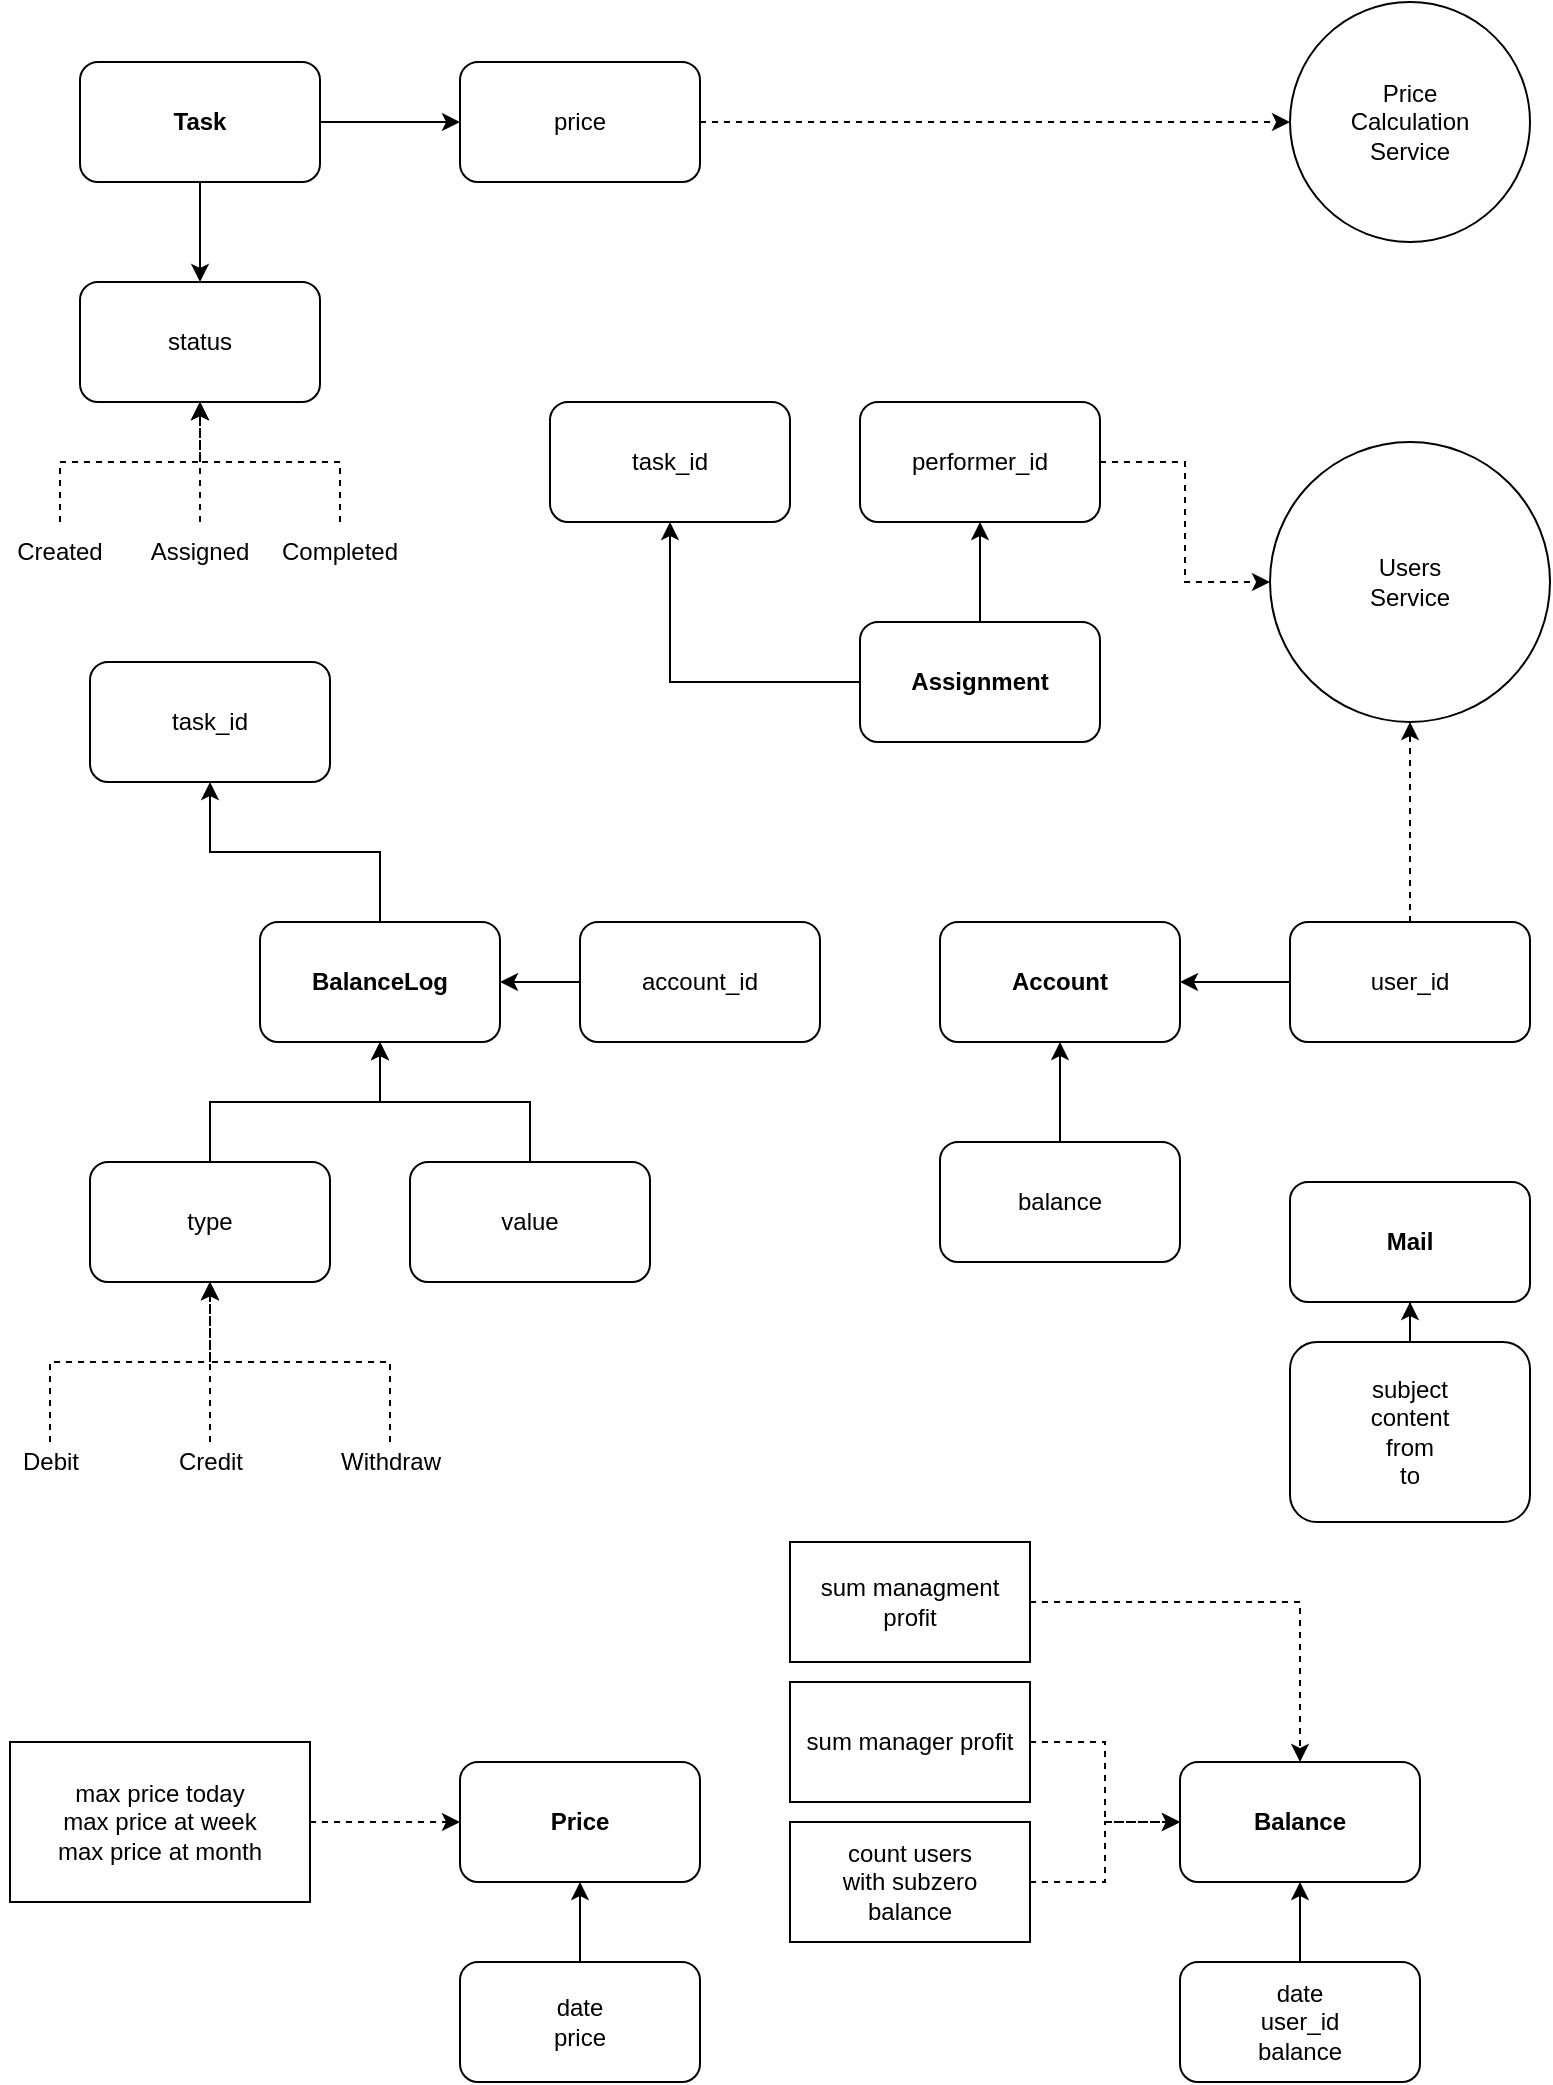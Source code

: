 <mxfile version="18.0.0" type="github">
  <diagram id="R2lEEEUBdFMjLlhIrx00" name="Page-1">
    <mxGraphModel dx="619" dy="1057" grid="1" gridSize="10" guides="1" tooltips="1" connect="1" arrows="1" fold="1" page="1" pageScale="1" pageWidth="850" pageHeight="1100" math="0" shadow="0" extFonts="Permanent Marker^https://fonts.googleapis.com/css?family=Permanent+Marker">
      <root>
        <mxCell id="0" />
        <mxCell id="1" parent="0" />
        <mxCell id="7aJthYfvoSi7rJQnL4Is-11" style="edgeStyle=orthogonalEdgeStyle;rounded=0;orthogonalLoop=1;jettySize=auto;html=1;" edge="1" parent="1" source="7aJthYfvoSi7rJQnL4Is-1" target="7aJthYfvoSi7rJQnL4Is-2">
          <mxGeometry relative="1" as="geometry" />
        </mxCell>
        <mxCell id="7aJthYfvoSi7rJQnL4Is-12" style="edgeStyle=orthogonalEdgeStyle;rounded=0;orthogonalLoop=1;jettySize=auto;html=1;" edge="1" parent="1" source="7aJthYfvoSi7rJQnL4Is-1" target="7aJthYfvoSi7rJQnL4Is-8">
          <mxGeometry relative="1" as="geometry" />
        </mxCell>
        <mxCell id="7aJthYfvoSi7rJQnL4Is-1" value="&lt;b&gt;Task&lt;/b&gt;" style="rounded=1;whiteSpace=wrap;html=1;" vertex="1" parent="1">
          <mxGeometry x="70" y="70" width="120" height="60" as="geometry" />
        </mxCell>
        <mxCell id="7aJthYfvoSi7rJQnL4Is-2" value="status" style="rounded=1;whiteSpace=wrap;html=1;" vertex="1" parent="1">
          <mxGeometry x="70" y="180" width="120" height="60" as="geometry" />
        </mxCell>
        <mxCell id="7aJthYfvoSi7rJQnL4Is-9" style="edgeStyle=orthogonalEdgeStyle;rounded=0;orthogonalLoop=1;jettySize=auto;html=1;entryX=0.5;entryY=1;entryDx=0;entryDy=0;" edge="1" parent="1" source="7aJthYfvoSi7rJQnL4Is-5" target="7aJthYfvoSi7rJQnL4Is-6">
          <mxGeometry relative="1" as="geometry" />
        </mxCell>
        <mxCell id="7aJthYfvoSi7rJQnL4Is-10" style="edgeStyle=orthogonalEdgeStyle;rounded=0;orthogonalLoop=1;jettySize=auto;html=1;" edge="1" parent="1" source="7aJthYfvoSi7rJQnL4Is-5" target="7aJthYfvoSi7rJQnL4Is-7">
          <mxGeometry relative="1" as="geometry" />
        </mxCell>
        <mxCell id="7aJthYfvoSi7rJQnL4Is-5" value="&lt;b&gt;Assignment&lt;/b&gt;" style="rounded=1;whiteSpace=wrap;html=1;" vertex="1" parent="1">
          <mxGeometry x="460" y="350" width="120" height="60" as="geometry" />
        </mxCell>
        <mxCell id="7aJthYfvoSi7rJQnL4Is-27" style="edgeStyle=orthogonalEdgeStyle;rounded=0;orthogonalLoop=1;jettySize=auto;html=1;dashed=1;" edge="1" parent="1" source="7aJthYfvoSi7rJQnL4Is-6" target="7aJthYfvoSi7rJQnL4Is-26">
          <mxGeometry relative="1" as="geometry" />
        </mxCell>
        <mxCell id="7aJthYfvoSi7rJQnL4Is-6" value="&lt;p&gt;&lt;/p&gt;&lt;p&gt;performer_id&lt;/p&gt;" style="rounded=1;whiteSpace=wrap;html=1;" vertex="1" parent="1">
          <mxGeometry x="460" y="240" width="120" height="60" as="geometry" />
        </mxCell>
        <mxCell id="7aJthYfvoSi7rJQnL4Is-7" value="task_id" style="rounded=1;whiteSpace=wrap;html=1;" vertex="1" parent="1">
          <mxGeometry x="305" y="240" width="120" height="60" as="geometry" />
        </mxCell>
        <mxCell id="7aJthYfvoSi7rJQnL4Is-15" style="edgeStyle=orthogonalEdgeStyle;rounded=0;orthogonalLoop=1;jettySize=auto;html=1;dashed=1;" edge="1" parent="1" source="7aJthYfvoSi7rJQnL4Is-8" target="7aJthYfvoSi7rJQnL4Is-13">
          <mxGeometry relative="1" as="geometry" />
        </mxCell>
        <mxCell id="7aJthYfvoSi7rJQnL4Is-8" value="price" style="rounded=1;whiteSpace=wrap;html=1;" vertex="1" parent="1">
          <mxGeometry x="260" y="70" width="120" height="60" as="geometry" />
        </mxCell>
        <mxCell id="7aJthYfvoSi7rJQnL4Is-13" value="&lt;div&gt;Price&lt;/div&gt;&lt;div&gt;Calculation&lt;/div&gt;&lt;div&gt;Service&lt;br&gt;&lt;/div&gt;" style="ellipse;whiteSpace=wrap;html=1;aspect=fixed;" vertex="1" parent="1">
          <mxGeometry x="675" y="40" width="120" height="120" as="geometry" />
        </mxCell>
        <mxCell id="7aJthYfvoSi7rJQnL4Is-20" style="edgeStyle=orthogonalEdgeStyle;rounded=0;orthogonalLoop=1;jettySize=auto;html=1;entryX=0.5;entryY=1;entryDx=0;entryDy=0;dashed=1;" edge="1" parent="1" source="7aJthYfvoSi7rJQnL4Is-17" target="7aJthYfvoSi7rJQnL4Is-2">
          <mxGeometry relative="1" as="geometry" />
        </mxCell>
        <mxCell id="7aJthYfvoSi7rJQnL4Is-17" value="Created" style="text;html=1;strokeColor=none;fillColor=none;align=center;verticalAlign=middle;whiteSpace=wrap;rounded=0;" vertex="1" parent="1">
          <mxGeometry x="30" y="300" width="60" height="30" as="geometry" />
        </mxCell>
        <mxCell id="7aJthYfvoSi7rJQnL4Is-21" style="edgeStyle=orthogonalEdgeStyle;rounded=0;orthogonalLoop=1;jettySize=auto;html=1;dashed=1;" edge="1" parent="1" source="7aJthYfvoSi7rJQnL4Is-18" target="7aJthYfvoSi7rJQnL4Is-2">
          <mxGeometry relative="1" as="geometry" />
        </mxCell>
        <mxCell id="7aJthYfvoSi7rJQnL4Is-18" value="Assigned" style="text;html=1;strokeColor=none;fillColor=none;align=center;verticalAlign=middle;whiteSpace=wrap;rounded=0;" vertex="1" parent="1">
          <mxGeometry x="100" y="300" width="60" height="30" as="geometry" />
        </mxCell>
        <mxCell id="7aJthYfvoSi7rJQnL4Is-22" style="edgeStyle=orthogonalEdgeStyle;rounded=0;orthogonalLoop=1;jettySize=auto;html=1;entryX=0.5;entryY=1;entryDx=0;entryDy=0;dashed=1;" edge="1" parent="1" source="7aJthYfvoSi7rJQnL4Is-19" target="7aJthYfvoSi7rJQnL4Is-2">
          <mxGeometry relative="1" as="geometry" />
        </mxCell>
        <mxCell id="7aJthYfvoSi7rJQnL4Is-19" value="Completed" style="text;html=1;strokeColor=none;fillColor=none;align=center;verticalAlign=middle;whiteSpace=wrap;rounded=0;" vertex="1" parent="1">
          <mxGeometry x="170" y="300" width="60" height="30" as="geometry" />
        </mxCell>
        <mxCell id="7aJthYfvoSi7rJQnL4Is-26" value="&lt;div&gt;Users&lt;/div&gt;&lt;div&gt;Service&lt;br&gt;&lt;/div&gt;" style="ellipse;whiteSpace=wrap;html=1;aspect=fixed;" vertex="1" parent="1">
          <mxGeometry x="665" y="260" width="140" height="140" as="geometry" />
        </mxCell>
        <mxCell id="7aJthYfvoSi7rJQnL4Is-37" value="" style="edgeStyle=orthogonalEdgeStyle;rounded=0;orthogonalLoop=1;jettySize=auto;html=1;" edge="1" parent="1" source="7aJthYfvoSi7rJQnL4Is-28" target="7aJthYfvoSi7rJQnL4Is-30">
          <mxGeometry relative="1" as="geometry" />
        </mxCell>
        <mxCell id="7aJthYfvoSi7rJQnL4Is-28" value="account_id" style="rounded=1;whiteSpace=wrap;html=1;" vertex="1" parent="1">
          <mxGeometry x="320" y="500" width="120" height="60" as="geometry" />
        </mxCell>
        <mxCell id="7aJthYfvoSi7rJQnL4Is-83" value="" style="edgeStyle=orthogonalEdgeStyle;rounded=0;orthogonalLoop=1;jettySize=auto;html=1;" edge="1" parent="1" source="7aJthYfvoSi7rJQnL4Is-30" target="7aJthYfvoSi7rJQnL4Is-82">
          <mxGeometry relative="1" as="geometry" />
        </mxCell>
        <mxCell id="7aJthYfvoSi7rJQnL4Is-30" value="BalanceLog" style="rounded=1;whiteSpace=wrap;html=1;fontStyle=1" vertex="1" parent="1">
          <mxGeometry x="160" y="500" width="120" height="60" as="geometry" />
        </mxCell>
        <mxCell id="7aJthYfvoSi7rJQnL4Is-38" value="" style="edgeStyle=orthogonalEdgeStyle;rounded=0;orthogonalLoop=1;jettySize=auto;html=1;" edge="1" parent="1" source="7aJthYfvoSi7rJQnL4Is-35" target="7aJthYfvoSi7rJQnL4Is-30">
          <mxGeometry relative="1" as="geometry" />
        </mxCell>
        <mxCell id="7aJthYfvoSi7rJQnL4Is-35" value="type" style="rounded=1;whiteSpace=wrap;html=1;" vertex="1" parent="1">
          <mxGeometry x="75" y="620" width="120" height="60" as="geometry" />
        </mxCell>
        <mxCell id="7aJthYfvoSi7rJQnL4Is-39" style="edgeStyle=orthogonalEdgeStyle;rounded=0;orthogonalLoop=1;jettySize=auto;html=1;" edge="1" parent="1" source="7aJthYfvoSi7rJQnL4Is-36" target="7aJthYfvoSi7rJQnL4Is-30">
          <mxGeometry relative="1" as="geometry" />
        </mxCell>
        <mxCell id="7aJthYfvoSi7rJQnL4Is-36" value="value" style="rounded=1;whiteSpace=wrap;html=1;" vertex="1" parent="1">
          <mxGeometry x="235" y="620" width="120" height="60" as="geometry" />
        </mxCell>
        <mxCell id="7aJthYfvoSi7rJQnL4Is-44" style="edgeStyle=orthogonalEdgeStyle;rounded=0;orthogonalLoop=1;jettySize=auto;html=1;entryX=0.5;entryY=1;entryDx=0;entryDy=0;dashed=1;" edge="1" parent="1" source="7aJthYfvoSi7rJQnL4Is-41" target="7aJthYfvoSi7rJQnL4Is-35">
          <mxGeometry relative="1" as="geometry" />
        </mxCell>
        <mxCell id="7aJthYfvoSi7rJQnL4Is-41" value="Debit" style="text;html=1;align=center;verticalAlign=middle;resizable=0;points=[];autosize=1;strokeColor=none;fillColor=none;" vertex="1" parent="1">
          <mxGeometry x="30" y="760" width="50" height="20" as="geometry" />
        </mxCell>
        <mxCell id="7aJthYfvoSi7rJQnL4Is-45" style="edgeStyle=orthogonalEdgeStyle;rounded=0;orthogonalLoop=1;jettySize=auto;html=1;dashed=1;" edge="1" parent="1" source="7aJthYfvoSi7rJQnL4Is-42" target="7aJthYfvoSi7rJQnL4Is-35">
          <mxGeometry relative="1" as="geometry" />
        </mxCell>
        <mxCell id="7aJthYfvoSi7rJQnL4Is-42" value="Credit" style="text;html=1;align=center;verticalAlign=middle;resizable=0;points=[];autosize=1;strokeColor=none;fillColor=none;" vertex="1" parent="1">
          <mxGeometry x="110" y="760" width="50" height="20" as="geometry" />
        </mxCell>
        <mxCell id="7aJthYfvoSi7rJQnL4Is-46" style="edgeStyle=orthogonalEdgeStyle;rounded=0;orthogonalLoop=1;jettySize=auto;html=1;dashed=1;" edge="1" parent="1" source="7aJthYfvoSi7rJQnL4Is-43" target="7aJthYfvoSi7rJQnL4Is-35">
          <mxGeometry relative="1" as="geometry" />
        </mxCell>
        <mxCell id="7aJthYfvoSi7rJQnL4Is-43" value="Withdraw" style="text;html=1;align=center;verticalAlign=middle;resizable=0;points=[];autosize=1;strokeColor=none;fillColor=none;" vertex="1" parent="1">
          <mxGeometry x="190" y="760" width="70" height="20" as="geometry" />
        </mxCell>
        <mxCell id="7aJthYfvoSi7rJQnL4Is-47" value="&lt;b&gt;Account&lt;/b&gt;" style="rounded=1;whiteSpace=wrap;html=1;" vertex="1" parent="1">
          <mxGeometry x="500" y="500" width="120" height="60" as="geometry" />
        </mxCell>
        <mxCell id="7aJthYfvoSi7rJQnL4Is-52" value="" style="edgeStyle=orthogonalEdgeStyle;rounded=0;orthogonalLoop=1;jettySize=auto;html=1;" edge="1" parent="1" source="7aJthYfvoSi7rJQnL4Is-48" target="7aJthYfvoSi7rJQnL4Is-47">
          <mxGeometry relative="1" as="geometry" />
        </mxCell>
        <mxCell id="7aJthYfvoSi7rJQnL4Is-54" style="edgeStyle=orthogonalEdgeStyle;rounded=0;orthogonalLoop=1;jettySize=auto;html=1;dashed=1;" edge="1" parent="1" source="7aJthYfvoSi7rJQnL4Is-48" target="7aJthYfvoSi7rJQnL4Is-26">
          <mxGeometry relative="1" as="geometry" />
        </mxCell>
        <mxCell id="7aJthYfvoSi7rJQnL4Is-48" value="user_id" style="rounded=1;whiteSpace=wrap;html=1;" vertex="1" parent="1">
          <mxGeometry x="675" y="500" width="120" height="60" as="geometry" />
        </mxCell>
        <mxCell id="7aJthYfvoSi7rJQnL4Is-51" value="" style="edgeStyle=orthogonalEdgeStyle;rounded=0;orthogonalLoop=1;jettySize=auto;html=1;" edge="1" parent="1" source="7aJthYfvoSi7rJQnL4Is-49" target="7aJthYfvoSi7rJQnL4Is-47">
          <mxGeometry relative="1" as="geometry" />
        </mxCell>
        <mxCell id="7aJthYfvoSi7rJQnL4Is-49" value="balance" style="whiteSpace=wrap;html=1;rounded=1;" vertex="1" parent="1">
          <mxGeometry x="500" y="610" width="120" height="60" as="geometry" />
        </mxCell>
        <mxCell id="7aJthYfvoSi7rJQnL4Is-66" style="edgeStyle=orthogonalEdgeStyle;rounded=0;orthogonalLoop=1;jettySize=auto;html=1;" edge="1" parent="1" source="7aJthYfvoSi7rJQnL4Is-57" target="7aJthYfvoSi7rJQnL4Is-64">
          <mxGeometry relative="1" as="geometry" />
        </mxCell>
        <mxCell id="7aJthYfvoSi7rJQnL4Is-57" value="date&lt;br&gt;&lt;div&gt;price&lt;/div&gt;" style="rounded=1;whiteSpace=wrap;html=1;" vertex="1" parent="1">
          <mxGeometry x="260" y="1020" width="120" height="60" as="geometry" />
        </mxCell>
        <mxCell id="7aJthYfvoSi7rJQnL4Is-67" style="edgeStyle=orthogonalEdgeStyle;rounded=0;orthogonalLoop=1;jettySize=auto;html=1;" edge="1" parent="1" source="7aJthYfvoSi7rJQnL4Is-59" target="7aJthYfvoSi7rJQnL4Is-65">
          <mxGeometry relative="1" as="geometry" />
        </mxCell>
        <mxCell id="7aJthYfvoSi7rJQnL4Is-59" value="&lt;div&gt;date&lt;br&gt;&lt;/div&gt;&lt;div&gt;user_id&lt;/div&gt;&lt;div&gt;balance&lt;br&gt;&lt;/div&gt;" style="rounded=1;whiteSpace=wrap;html=1;" vertex="1" parent="1">
          <mxGeometry x="620" y="1020" width="120" height="60" as="geometry" />
        </mxCell>
        <mxCell id="7aJthYfvoSi7rJQnL4Is-77" style="edgeStyle=orthogonalEdgeStyle;rounded=0;orthogonalLoop=1;jettySize=auto;html=1;dashed=1;" edge="1" parent="1" source="7aJthYfvoSi7rJQnL4Is-60" target="7aJthYfvoSi7rJQnL4Is-65">
          <mxGeometry relative="1" as="geometry" />
        </mxCell>
        <mxCell id="7aJthYfvoSi7rJQnL4Is-60" value="&lt;div&gt;count users&lt;/div&gt;&lt;div&gt;with subzero&lt;/div&gt;&lt;div&gt;balance&lt;br&gt;&lt;/div&gt;" style="whiteSpace=wrap;html=1;" vertex="1" parent="1">
          <mxGeometry x="425" y="950" width="120" height="60" as="geometry" />
        </mxCell>
        <mxCell id="7aJthYfvoSi7rJQnL4Is-75" style="edgeStyle=orthogonalEdgeStyle;rounded=0;orthogonalLoop=1;jettySize=auto;html=1;dashed=1;" edge="1" parent="1" source="7aJthYfvoSi7rJQnL4Is-61" target="7aJthYfvoSi7rJQnL4Is-65">
          <mxGeometry relative="1" as="geometry" />
        </mxCell>
        <mxCell id="7aJthYfvoSi7rJQnL4Is-61" value="sum manager profit" style="whiteSpace=wrap;html=1;" vertex="1" parent="1">
          <mxGeometry x="425" y="880" width="120" height="60" as="geometry" />
        </mxCell>
        <mxCell id="7aJthYfvoSi7rJQnL4Is-76" style="edgeStyle=orthogonalEdgeStyle;rounded=0;orthogonalLoop=1;jettySize=auto;html=1;dashed=1;" edge="1" parent="1" source="7aJthYfvoSi7rJQnL4Is-62" target="7aJthYfvoSi7rJQnL4Is-65">
          <mxGeometry relative="1" as="geometry" />
        </mxCell>
        <mxCell id="7aJthYfvoSi7rJQnL4Is-62" value="sum managment profit" style="whiteSpace=wrap;html=1;" vertex="1" parent="1">
          <mxGeometry x="425" y="810" width="120" height="60" as="geometry" />
        </mxCell>
        <mxCell id="7aJthYfvoSi7rJQnL4Is-68" style="edgeStyle=orthogonalEdgeStyle;rounded=0;orthogonalLoop=1;jettySize=auto;html=1;dashed=1;" edge="1" parent="1" source="7aJthYfvoSi7rJQnL4Is-63" target="7aJthYfvoSi7rJQnL4Is-64">
          <mxGeometry relative="1" as="geometry" />
        </mxCell>
        <mxCell id="7aJthYfvoSi7rJQnL4Is-63" value="&lt;div&gt;max price today&lt;/div&gt;&lt;div&gt;max price at week&lt;/div&gt;&lt;div&gt;max price at month&lt;br&gt;&lt;/div&gt;" style="whiteSpace=wrap;html=1;" vertex="1" parent="1">
          <mxGeometry x="35" y="910" width="150" height="80" as="geometry" />
        </mxCell>
        <mxCell id="7aJthYfvoSi7rJQnL4Is-64" value="Price" style="rounded=1;whiteSpace=wrap;html=1;fontStyle=1" vertex="1" parent="1">
          <mxGeometry x="260" y="920" width="120" height="60" as="geometry" />
        </mxCell>
        <mxCell id="7aJthYfvoSi7rJQnL4Is-65" value="Balance" style="rounded=1;whiteSpace=wrap;html=1;fontStyle=1" vertex="1" parent="1">
          <mxGeometry x="620" y="920" width="120" height="60" as="geometry" />
        </mxCell>
        <mxCell id="7aJthYfvoSi7rJQnL4Is-78" value="&lt;div&gt;Mail&lt;/div&gt;" style="rounded=1;whiteSpace=wrap;html=1;fontStyle=1" vertex="1" parent="1">
          <mxGeometry x="675" y="630" width="120" height="60" as="geometry" />
        </mxCell>
        <mxCell id="7aJthYfvoSi7rJQnL4Is-81" style="edgeStyle=orthogonalEdgeStyle;rounded=0;orthogonalLoop=1;jettySize=auto;html=1;" edge="1" parent="1" source="7aJthYfvoSi7rJQnL4Is-80" target="7aJthYfvoSi7rJQnL4Is-78">
          <mxGeometry relative="1" as="geometry" />
        </mxCell>
        <mxCell id="7aJthYfvoSi7rJQnL4Is-80" value="&lt;div&gt;subject&lt;/div&gt;&lt;div&gt;content&lt;/div&gt;&lt;div&gt;from&lt;/div&gt;&lt;div&gt;to&lt;br&gt;&lt;/div&gt;" style="rounded=1;whiteSpace=wrap;html=1;" vertex="1" parent="1">
          <mxGeometry x="675" y="710" width="120" height="90" as="geometry" />
        </mxCell>
        <mxCell id="7aJthYfvoSi7rJQnL4Is-82" value="&lt;div&gt;task_id&lt;/div&gt;" style="rounded=1;whiteSpace=wrap;html=1;fontStyle=0" vertex="1" parent="1">
          <mxGeometry x="75" y="370" width="120" height="60" as="geometry" />
        </mxCell>
      </root>
    </mxGraphModel>
  </diagram>
</mxfile>

